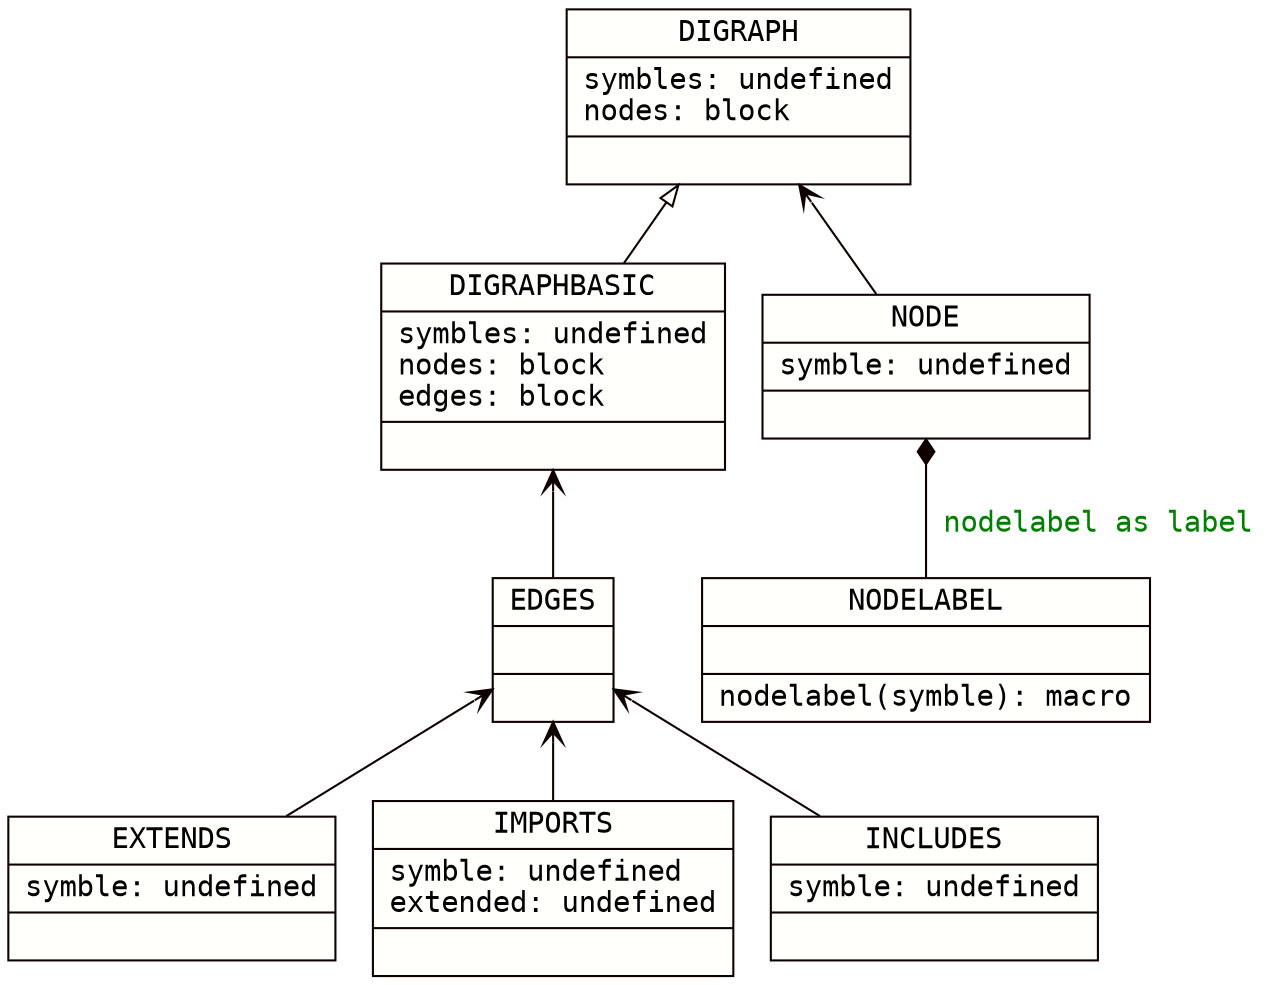 digraph "jinja_env" {

rankdir = BT

node [
  shape = "record", color = "#0f0000",
  fontname = "Courier",
  style = "filled", fillcolor = "#fffffc",
]

edge [
  color = "#0f0000",
  fontname = "Courier", fontcolor = "#007f00",
]

"DIGRAPH" [
  URL = "",
  tooltip = "",
  label = "{ DIGRAPH|symbles: undefined\lnodes: block\l| }",
]

"DIGRAPHBASIC" [
  URL = "",
  tooltip = "",
  label = "{ DIGRAPHBASIC|symbles: undefined\lnodes: block\ledges: block\l| }",
]

"EDGES" [
  URL = "",
  tooltip = "",
  label = "{ EDGES|| }",
]

"EXTENDS" [
  URL = "",
  tooltip = "",
  label = "{ EXTENDS|symble: undefined\l| }",
]

"IMPORTS" [
  URL = "",
  tooltip = "",
  label = "{ IMPORTS|symble: undefined\lextended: undefined\l| }",
]

"INCLUDES" [
  URL = "",
  tooltip = "",
  label = "{ INCLUDES|symble: undefined\l| }",
]

"NODE" [
  URL = "",
  tooltip = "",
  label = "{ NODE|symble: undefined\l| }",
]

"NODELABEL" [
  URL = "",
  tooltip = "",
  label = "{ NODELABEL||nodelabel(symble): macro\l }",
]


"DIGRAPHBASIC" -> "DIGRAPH" [ arrowhead = empty ]
"NODE" -> "DIGRAPH" [ arrowhead = open ]
"EDGES" -> "DIGRAPHBASIC" [ arrowhead = open ]
"IMPORTS" -> "EDGES" [ arrowhead = open ]
"EXTENDS" -> "EDGES" [ arrowhead = open ]
"INCLUDES" -> "EDGES" [ arrowhead = open ]
"NODELABEL" -> "NODE" [ arrowhead = diamond, label = " nodelabel as label " ]
}
